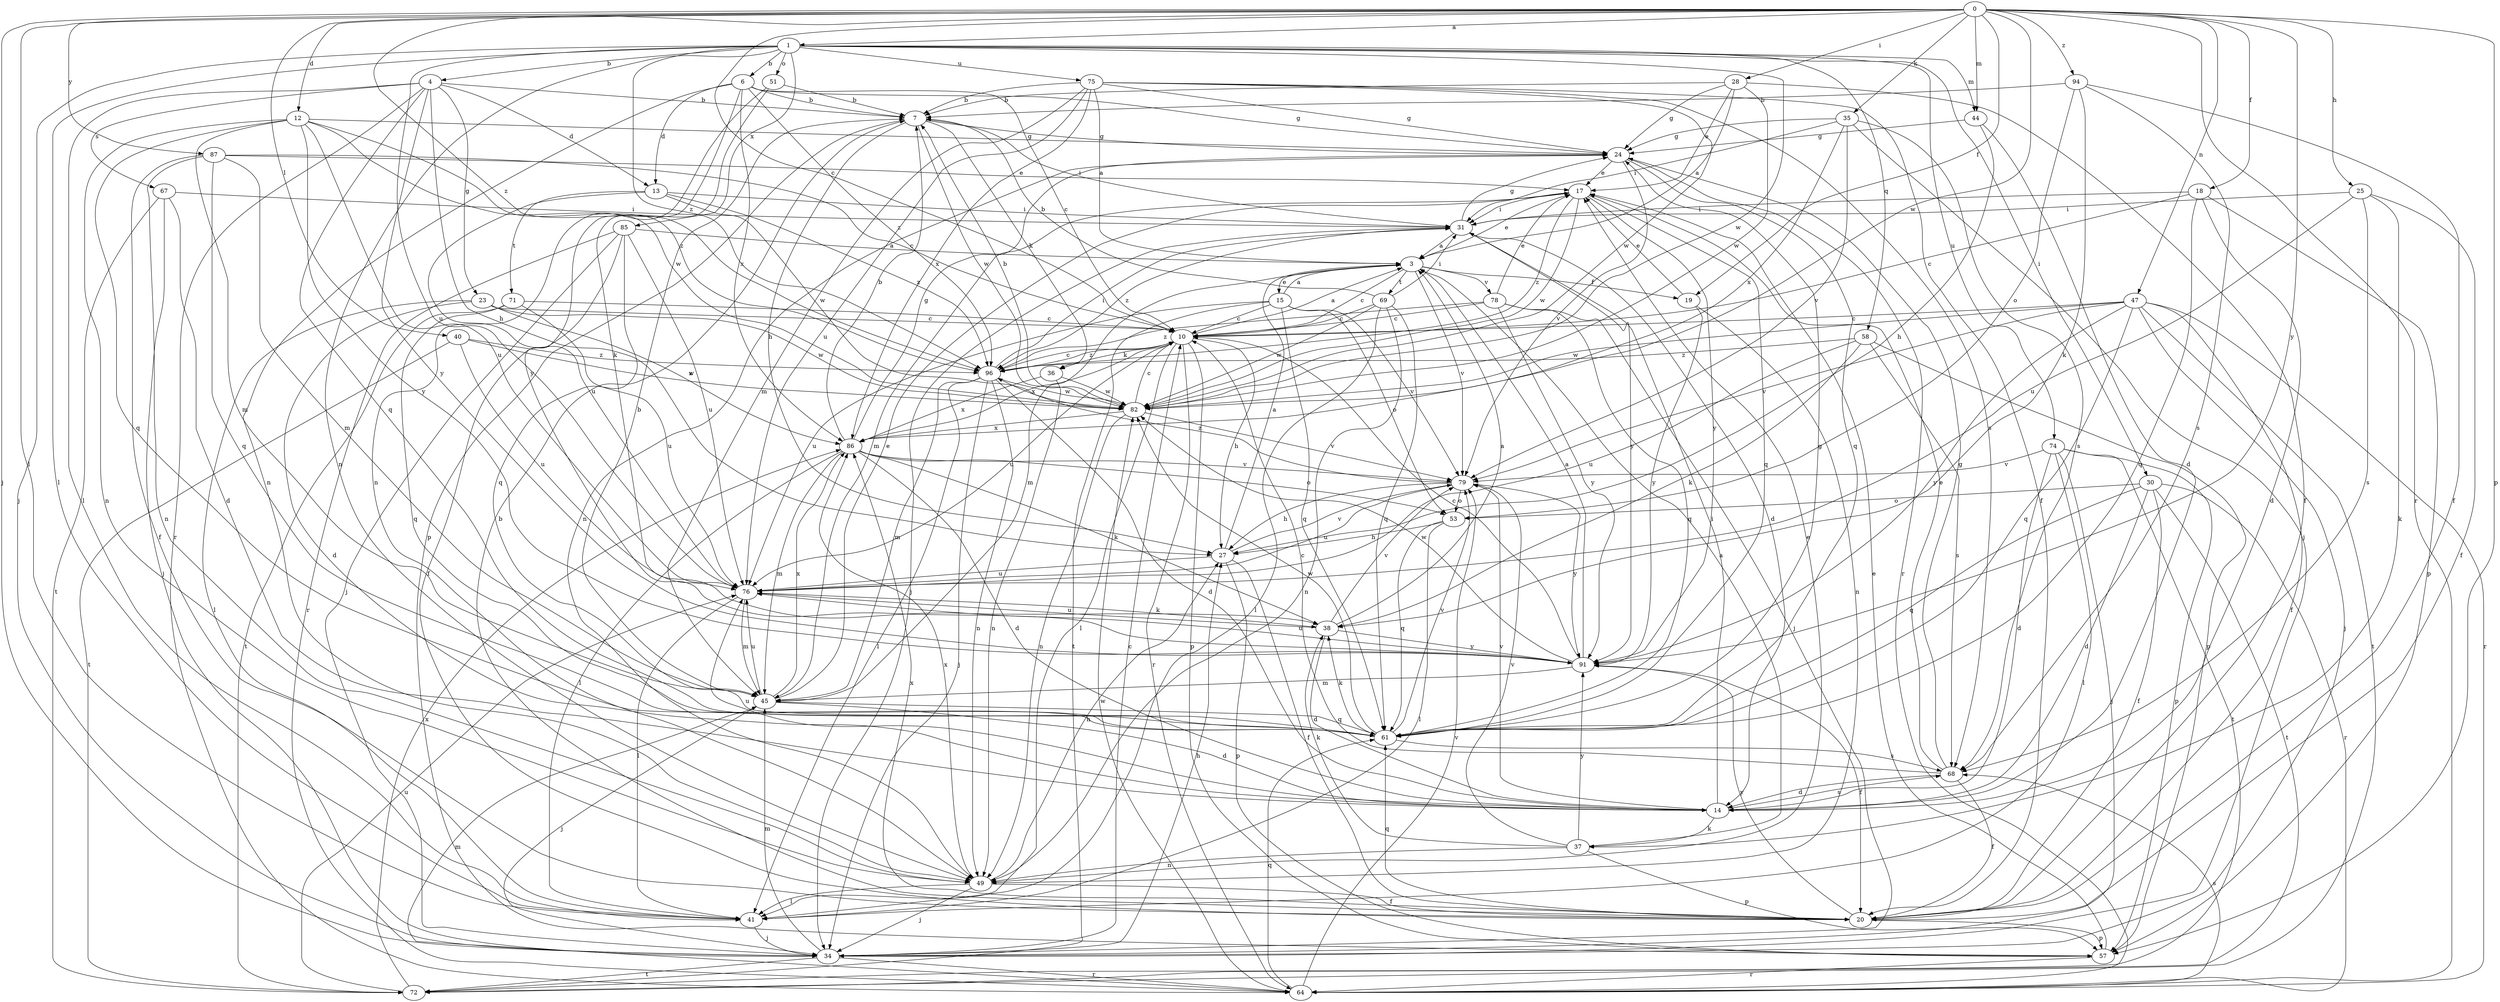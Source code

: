 strict digraph  {
0;
1;
3;
4;
6;
7;
10;
12;
13;
14;
15;
17;
18;
19;
20;
23;
24;
25;
27;
28;
30;
31;
34;
35;
36;
37;
38;
40;
41;
44;
45;
47;
49;
51;
53;
57;
58;
61;
64;
67;
68;
69;
71;
72;
74;
75;
76;
78;
79;
82;
85;
86;
87;
91;
94;
96;
0 -> 1  [label=a];
0 -> 10  [label=c];
0 -> 12  [label=d];
0 -> 18  [label=f];
0 -> 19  [label=f];
0 -> 25  [label=h];
0 -> 28  [label=i];
0 -> 34  [label=j];
0 -> 35  [label=k];
0 -> 40  [label=l];
0 -> 41  [label=l];
0 -> 44  [label=m];
0 -> 47  [label=n];
0 -> 57  [label=p];
0 -> 64  [label=r];
0 -> 82  [label=w];
0 -> 87  [label=y];
0 -> 91  [label=y];
0 -> 94  [label=z];
0 -> 96  [label=z];
1 -> 4  [label=b];
1 -> 6  [label=b];
1 -> 30  [label=i];
1 -> 34  [label=j];
1 -> 41  [label=l];
1 -> 44  [label=m];
1 -> 49  [label=n];
1 -> 51  [label=o];
1 -> 58  [label=q];
1 -> 74  [label=u];
1 -> 75  [label=u];
1 -> 76  [label=u];
1 -> 82  [label=w];
1 -> 85  [label=x];
1 -> 96  [label=z];
3 -> 10  [label=c];
3 -> 15  [label=e];
3 -> 17  [label=e];
3 -> 19  [label=f];
3 -> 45  [label=m];
3 -> 69  [label=t];
3 -> 78  [label=v];
3 -> 79  [label=v];
4 -> 7  [label=b];
4 -> 13  [label=d];
4 -> 23  [label=g];
4 -> 27  [label=h];
4 -> 41  [label=l];
4 -> 61  [label=q];
4 -> 64  [label=r];
4 -> 67  [label=s];
4 -> 91  [label=y];
6 -> 7  [label=b];
6 -> 10  [label=c];
6 -> 13  [label=d];
6 -> 24  [label=g];
6 -> 49  [label=n];
6 -> 86  [label=x];
6 -> 91  [label=y];
6 -> 96  [label=z];
7 -> 24  [label=g];
7 -> 27  [label=h];
7 -> 31  [label=i];
7 -> 36  [label=k];
7 -> 57  [label=p];
7 -> 82  [label=w];
10 -> 3  [label=a];
10 -> 27  [label=h];
10 -> 36  [label=k];
10 -> 41  [label=l];
10 -> 57  [label=p];
10 -> 64  [label=r];
10 -> 76  [label=u];
10 -> 86  [label=x];
10 -> 96  [label=z];
12 -> 24  [label=g];
12 -> 45  [label=m];
12 -> 49  [label=n];
12 -> 61  [label=q];
12 -> 76  [label=u];
12 -> 82  [label=w];
12 -> 91  [label=y];
12 -> 96  [label=z];
13 -> 31  [label=i];
13 -> 71  [label=t];
13 -> 76  [label=u];
13 -> 82  [label=w];
13 -> 96  [label=z];
14 -> 31  [label=i];
14 -> 37  [label=k];
14 -> 68  [label=s];
14 -> 76  [label=u];
14 -> 79  [label=v];
15 -> 3  [label=a];
15 -> 10  [label=c];
15 -> 53  [label=o];
15 -> 61  [label=q];
15 -> 72  [label=t];
15 -> 76  [label=u];
15 -> 79  [label=v];
17 -> 31  [label=i];
17 -> 45  [label=m];
17 -> 61  [label=q];
17 -> 82  [label=w];
17 -> 91  [label=y];
17 -> 96  [label=z];
18 -> 10  [label=c];
18 -> 14  [label=d];
18 -> 31  [label=i];
18 -> 57  [label=p];
18 -> 61  [label=q];
19 -> 17  [label=e];
19 -> 49  [label=n];
19 -> 91  [label=y];
20 -> 7  [label=b];
20 -> 57  [label=p];
20 -> 61  [label=q];
20 -> 86  [label=x];
20 -> 91  [label=y];
23 -> 10  [label=c];
23 -> 14  [label=d];
23 -> 41  [label=l];
23 -> 82  [label=w];
23 -> 86  [label=x];
24 -> 17  [label=e];
24 -> 49  [label=n];
24 -> 61  [label=q];
24 -> 64  [label=r];
24 -> 79  [label=v];
25 -> 20  [label=f];
25 -> 31  [label=i];
25 -> 37  [label=k];
25 -> 68  [label=s];
25 -> 76  [label=u];
27 -> 3  [label=a];
27 -> 20  [label=f];
27 -> 57  [label=p];
27 -> 76  [label=u];
27 -> 79  [label=v];
28 -> 3  [label=a];
28 -> 7  [label=b];
28 -> 17  [label=e];
28 -> 20  [label=f];
28 -> 24  [label=g];
28 -> 82  [label=w];
30 -> 14  [label=d];
30 -> 20  [label=f];
30 -> 53  [label=o];
30 -> 61  [label=q];
30 -> 64  [label=r];
30 -> 72  [label=t];
31 -> 3  [label=a];
31 -> 14  [label=d];
31 -> 24  [label=g];
31 -> 34  [label=j];
31 -> 91  [label=y];
31 -> 96  [label=z];
34 -> 10  [label=c];
34 -> 27  [label=h];
34 -> 45  [label=m];
34 -> 64  [label=r];
34 -> 72  [label=t];
35 -> 24  [label=g];
35 -> 31  [label=i];
35 -> 34  [label=j];
35 -> 68  [label=s];
35 -> 79  [label=v];
35 -> 86  [label=x];
36 -> 49  [label=n];
36 -> 82  [label=w];
36 -> 86  [label=x];
37 -> 3  [label=a];
37 -> 38  [label=k];
37 -> 49  [label=n];
37 -> 57  [label=p];
37 -> 79  [label=v];
37 -> 91  [label=y];
38 -> 3  [label=a];
38 -> 14  [label=d];
38 -> 76  [label=u];
38 -> 79  [label=v];
38 -> 91  [label=y];
40 -> 72  [label=t];
40 -> 76  [label=u];
40 -> 82  [label=w];
40 -> 96  [label=z];
41 -> 34  [label=j];
44 -> 14  [label=d];
44 -> 24  [label=g];
44 -> 27  [label=h];
45 -> 7  [label=b];
45 -> 14  [label=d];
45 -> 17  [label=e];
45 -> 34  [label=j];
45 -> 61  [label=q];
45 -> 76  [label=u];
45 -> 86  [label=x];
47 -> 10  [label=c];
47 -> 20  [label=f];
47 -> 34  [label=j];
47 -> 61  [label=q];
47 -> 64  [label=r];
47 -> 72  [label=t];
47 -> 79  [label=v];
47 -> 82  [label=w];
47 -> 91  [label=y];
49 -> 17  [label=e];
49 -> 20  [label=f];
49 -> 27  [label=h];
49 -> 34  [label=j];
49 -> 41  [label=l];
49 -> 86  [label=x];
51 -> 7  [label=b];
51 -> 38  [label=k];
51 -> 49  [label=n];
53 -> 27  [label=h];
53 -> 41  [label=l];
53 -> 61  [label=q];
57 -> 17  [label=e];
57 -> 64  [label=r];
58 -> 38  [label=k];
58 -> 57  [label=p];
58 -> 68  [label=s];
58 -> 76  [label=u];
58 -> 96  [label=z];
61 -> 24  [label=g];
61 -> 38  [label=k];
61 -> 68  [label=s];
61 -> 79  [label=v];
61 -> 82  [label=w];
64 -> 45  [label=m];
64 -> 61  [label=q];
64 -> 68  [label=s];
64 -> 79  [label=v];
64 -> 82  [label=w];
67 -> 14  [label=d];
67 -> 31  [label=i];
67 -> 34  [label=j];
67 -> 72  [label=t];
68 -> 10  [label=c];
68 -> 14  [label=d];
68 -> 17  [label=e];
68 -> 20  [label=f];
68 -> 24  [label=g];
69 -> 7  [label=b];
69 -> 10  [label=c];
69 -> 31  [label=i];
69 -> 41  [label=l];
69 -> 49  [label=n];
69 -> 61  [label=q];
69 -> 82  [label=w];
71 -> 10  [label=c];
71 -> 61  [label=q];
71 -> 72  [label=t];
71 -> 76  [label=u];
72 -> 76  [label=u];
72 -> 86  [label=x];
74 -> 14  [label=d];
74 -> 34  [label=j];
74 -> 41  [label=l];
74 -> 57  [label=p];
74 -> 72  [label=t];
74 -> 79  [label=v];
75 -> 3  [label=a];
75 -> 7  [label=b];
75 -> 20  [label=f];
75 -> 24  [label=g];
75 -> 45  [label=m];
75 -> 68  [label=s];
75 -> 76  [label=u];
75 -> 82  [label=w];
75 -> 86  [label=x];
76 -> 38  [label=k];
76 -> 41  [label=l];
76 -> 45  [label=m];
78 -> 10  [label=c];
78 -> 17  [label=e];
78 -> 34  [label=j];
78 -> 61  [label=q];
78 -> 91  [label=y];
78 -> 96  [label=z];
79 -> 27  [label=h];
79 -> 53  [label=o];
79 -> 76  [label=u];
79 -> 91  [label=y];
79 -> 96  [label=z];
82 -> 7  [label=b];
82 -> 10  [label=c];
82 -> 49  [label=n];
82 -> 79  [label=v];
82 -> 86  [label=x];
85 -> 3  [label=a];
85 -> 20  [label=f];
85 -> 34  [label=j];
85 -> 61  [label=q];
85 -> 64  [label=r];
85 -> 76  [label=u];
86 -> 7  [label=b];
86 -> 14  [label=d];
86 -> 24  [label=g];
86 -> 38  [label=k];
86 -> 41  [label=l];
86 -> 45  [label=m];
86 -> 53  [label=o];
86 -> 79  [label=v];
87 -> 10  [label=c];
87 -> 17  [label=e];
87 -> 20  [label=f];
87 -> 45  [label=m];
87 -> 49  [label=n];
87 -> 61  [label=q];
91 -> 3  [label=a];
91 -> 10  [label=c];
91 -> 20  [label=f];
91 -> 45  [label=m];
91 -> 76  [label=u];
91 -> 82  [label=w];
94 -> 7  [label=b];
94 -> 20  [label=f];
94 -> 38  [label=k];
94 -> 53  [label=o];
94 -> 68  [label=s];
96 -> 10  [label=c];
96 -> 14  [label=d];
96 -> 31  [label=i];
96 -> 34  [label=j];
96 -> 41  [label=l];
96 -> 45  [label=m];
96 -> 49  [label=n];
96 -> 82  [label=w];
}
